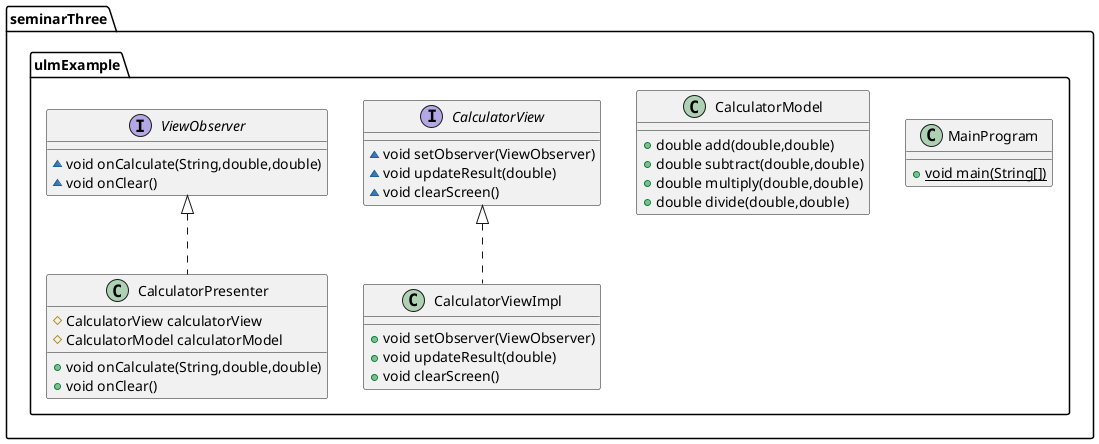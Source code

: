 @startuml
class seminarThree.ulmExample.MainProgram {
+ {static} void main(String[])
}
class seminarThree.ulmExample.CalculatorViewImpl {
+ void setObserver(ViewObserver)
+ void updateResult(double)
+ void clearScreen()
}
class seminarThree.ulmExample.CalculatorModel {
+ double add(double,double)
+ double subtract(double,double)
+ double multiply(double,double)
+ double divide(double,double)
}
interface seminarThree.ulmExample.CalculatorView {
~ void setObserver(ViewObserver)
~ void updateResult(double)
~ void clearScreen()
}
interface seminarThree.ulmExample.ViewObserver {
~ void onCalculate(String,double,double)
~ void onClear()
}
class seminarThree.ulmExample.CalculatorPresenter {
# CalculatorView calculatorView
# CalculatorModel calculatorModel
+ void onCalculate(String,double,double)
+ void onClear()
}


seminarThree.ulmExample.CalculatorView <|.. seminarThree.ulmExample.CalculatorViewImpl
seminarThree.ulmExample.ViewObserver <|.. seminarThree.ulmExample.CalculatorPresenter
@enduml